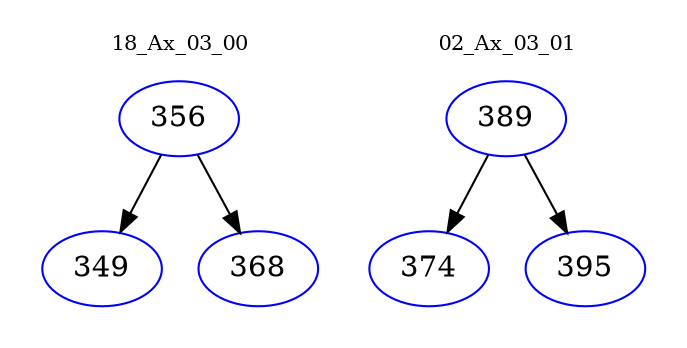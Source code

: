 digraph{
subgraph cluster_0 {
color = white
label = "18_Ax_03_00";
fontsize=10;
T0_356 [label="356", color="blue"]
T0_356 -> T0_349 [color="black"]
T0_349 [label="349", color="blue"]
T0_356 -> T0_368 [color="black"]
T0_368 [label="368", color="blue"]
}
subgraph cluster_1 {
color = white
label = "02_Ax_03_01";
fontsize=10;
T1_389 [label="389", color="blue"]
T1_389 -> T1_374 [color="black"]
T1_374 [label="374", color="blue"]
T1_389 -> T1_395 [color="black"]
T1_395 [label="395", color="blue"]
}
}
